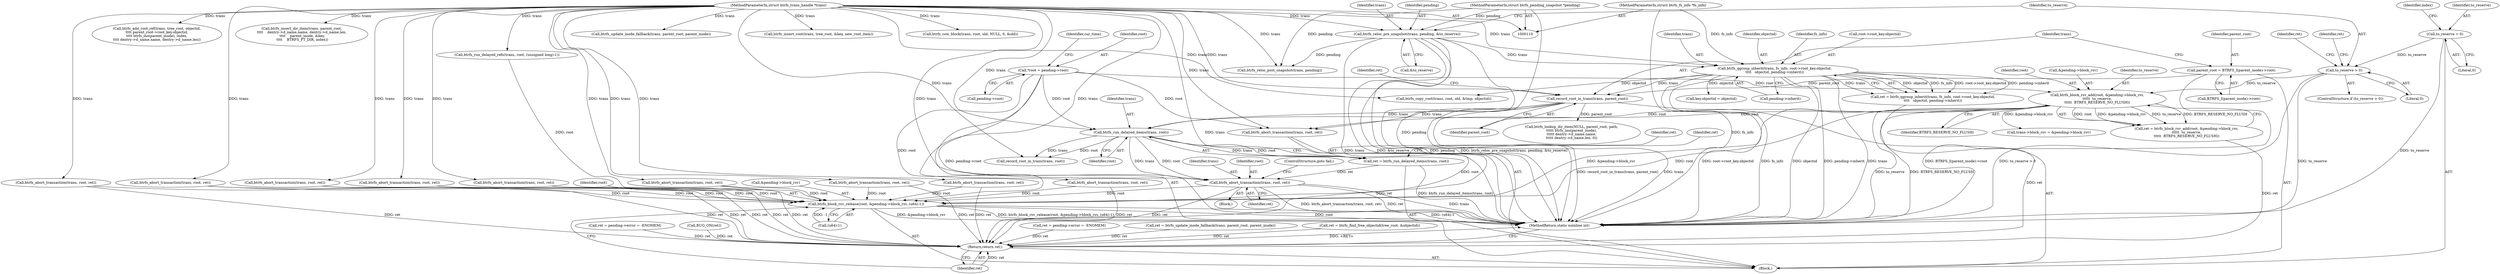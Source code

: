 digraph "0_linux_9c52057c698fb96f8f07e7a4bcf4801a092bda89_2@pointer" {
"1000378" [label="(Call,btrfs_abort_transaction(trans, root, ret))"];
"1000372" [label="(Call,btrfs_run_delayed_items(trans, root))"];
"1000308" [label="(Call,record_root_in_trans(trans, parent_root))"];
"1000236" [label="(Call,btrfs_qgroup_inherit(trans, fs_info, root->root_key.objectid,\n\t\t\t\t   objectid, pending->inherit))"];
"1000205" [label="(Call,btrfs_reloc_pre_snapshot(trans, pending, &to_reserve))"];
"1000111" [label="(MethodParameterIn,struct btrfs_trans_handle *trans)"];
"1000113" [label="(MethodParameterIn,struct btrfs_pending_snapshot *pending)"];
"1000112" [label="(MethodParameterIn,struct btrfs_fs_info *fs_info)"];
"1000302" [label="(Call,parent_root = BTRFS_I(parent_inode)->root)"];
"1000124" [label="(Call,*root = pending->root)"];
"1000217" [label="(Call,btrfs_block_rsv_add(root, &pending->block_rsv,\n\t\t\t\t\t  to_reserve,\n\t\t\t\t\t  BTRFS_RESERVE_NO_FLUSH))"];
"1000211" [label="(Call,to_reserve > 0)"];
"1000144" [label="(Call,to_reserve = 0)"];
"1000370" [label="(Call,ret = btrfs_run_delayed_items(trans, root))"];
"1000769" [label="(Call,btrfs_block_rsv_release(root, &pending->block_rsv, (u64)-1))"];
"1000779" [label="(Return,return ret;)"];
"1000224" [label="(Identifier,BTRFS_RESERVE_NO_FLUSH)"];
"1000124" [label="(Call,*root = pending->root)"];
"1000660" [label="(Call,btrfs_abort_transaction(trans, root, ret))"];
"1000544" [label="(Call,btrfs_abort_transaction(trans, root, ret))"];
"1000744" [label="(Call,btrfs_update_inode_fallback(trans, parent_root, parent_inode))"];
"1000780" [label="(Identifier,ret)"];
"1000257" [label="(Call,key.objectid = objectid)"];
"1000567" [label="(Call,btrfs_insert_root(trans, tree_root, &key, new_root_item))"];
"1000302" [label="(Call,parent_root = BTRFS_I(parent_inode)->root)"];
"1000213" [label="(Literal,0)"];
"1000371" [label="(Identifier,ret)"];
"1000312" [label="(Identifier,ret)"];
"1000612" [label="(Call,btrfs_abort_transaction(trans, root, ret))"];
"1000308" [label="(Call,record_root_in_trans(trans, parent_root))"];
"1000506" [label="(Call,btrfs_cow_block(trans, root, old, NULL, 0, &old))"];
"1000181" [label="(Call,ret = pending->error = -ENOMEM)"];
"1000769" [label="(Call,btrfs_block_rsv_release(root, &pending->block_rsv, (u64)-1))"];
"1000770" [label="(Identifier,root)"];
"1000381" [label="(Identifier,ret)"];
"1000212" [label="(Identifier,to_reserve)"];
"1000677" [label="(Call,btrfs_abort_transaction(trans, root, ret))"];
"1000140" [label="(Identifier,cur_time)"];
"1000217" [label="(Call,btrfs_block_rsv_add(root, &pending->block_rsv,\n\t\t\t\t\t  to_reserve,\n\t\t\t\t\t  BTRFS_RESERVE_NO_FLUSH))"];
"1000144" [label="(Call,to_reserve = 0)"];
"1000715" [label="(Call,btrfs_abort_transaction(trans, root, ret))"];
"1000376" [label="(Identifier,ret)"];
"1000382" [label="(ControlStructure,goto fail;)"];
"1000235" [label="(Identifier,ret)"];
"1000245" [label="(Call,pending->inherit)"];
"1000742" [label="(Call,ret = btrfs_update_inode_fallback(trans, parent_root, parent_inode))"];
"1000530" [label="(Call,btrfs_copy_root(trans, root, old, &tmp, objectid))"];
"1000303" [label="(Identifier,parent_root)"];
"1000779" [label="(Return,return ret;)"];
"1000216" [label="(Identifier,ret)"];
"1000379" [label="(Identifier,trans)"];
"1000190" [label="(Call,ret = btrfs_find_free_objectid(tree_root, &objectid))"];
"1000161" [label="(Call,ret = pending->error = -ENOMEM)"];
"1000114" [label="(Block,)"];
"1000750" [label="(Call,btrfs_abort_transaction(trans, root, ret))"];
"1000309" [label="(Identifier,trans)"];
"1000383" [label="(Call,record_root_in_trans(trans, root))"];
"1000380" [label="(Identifier,root)"];
"1000521" [label="(Call,btrfs_abort_transaction(trans, root, ret))"];
"1000647" [label="(Call,btrfs_abort_transaction(trans, root, ret))"];
"1000377" [label="(Block,)"];
"1000211" [label="(Call,to_reserve > 0)"];
"1000234" [label="(Call,ret = btrfs_qgroup_inherit(trans, fs_info, root->root_key.objectid,\n\t\t\t\t   objectid, pending->inherit))"];
"1000771" [label="(Call,&pending->block_rsv)"];
"1000126" [label="(Call,pending->root)"];
"1000587" [label="(Call,btrfs_add_root_ref(trans, tree_root, objectid,\n\t\t\t\t parent_root->root_key.objectid,\n\t\t\t\t btrfs_ino(parent_inode), index,\n\t\t\t\t dentry->d_name.name, dentry->d_name.len))"];
"1000374" [label="(Identifier,root)"];
"1000363" [label="(Call,btrfs_abort_transaction(trans, root, ret))"];
"1000244" [label="(Identifier,objectid)"];
"1000146" [label="(Literal,0)"];
"1000112" [label="(MethodParameterIn,struct btrfs_fs_info *fs_info)"];
"1000654" [label="(Call,btrfs_reloc_post_snapshot(trans, pending))"];
"1000667" [label="(Call,btrfs_run_delayed_refs(trans, root, (unsigned long)-1))"];
"1000149" [label="(Identifier,index)"];
"1000238" [label="(Identifier,fs_info)"];
"1000223" [label="(Identifier,to_reserve)"];
"1000304" [label="(Call,BTRFS_I(parent_inode)->root)"];
"1000684" [label="(Call,btrfs_insert_dir_item(trans, parent_root,\n\t\t\t\t    dentry->d_name.name, dentry->d_name.len,\n \t\t\t\t    parent_inode, &key,\n \t\t\t\t    BTRFS_FT_DIR, index))"];
"1000207" [label="(Identifier,pending)"];
"1000580" [label="(Call,btrfs_abort_transaction(trans, root, ret))"];
"1000378" [label="(Call,btrfs_abort_transaction(trans, root, ret))"];
"1000239" [label="(Call,root->root_key.objectid)"];
"1000280" [label="(Call,trans->block_rsv = &pending->block_rsv)"];
"1000321" [label="(Call,btrfs_lookup_dir_item(NULL, parent_root, path,\n\t\t\t\t\t btrfs_ino(parent_inode),\n\t\t\t\t\t dentry->d_name.name,\n\t\t\t\t\t dentry->d_name.len, 0))"];
"1000372" [label="(Call,btrfs_run_delayed_items(trans, root))"];
"1000218" [label="(Identifier,root)"];
"1000210" [label="(ControlStructure,if (to_reserve > 0))"];
"1000125" [label="(Identifier,root)"];
"1000219" [label="(Call,&pending->block_rsv)"];
"1000145" [label="(Identifier,to_reserve)"];
"1000205" [label="(Call,btrfs_reloc_pre_snapshot(trans, pending, &to_reserve))"];
"1000236" [label="(Call,btrfs_qgroup_inherit(trans, fs_info, root->root_key.objectid,\n\t\t\t\t   objectid, pending->inherit))"];
"1000781" [label="(MethodReturn,static noinline int)"];
"1000370" [label="(Call,ret = btrfs_run_delayed_items(trans, root))"];
"1000775" [label="(Call,(u64)-1)"];
"1000111" [label="(MethodParameterIn,struct btrfs_trans_handle *trans)"];
"1000373" [label="(Identifier,trans)"];
"1000215" [label="(Call,ret = btrfs_block_rsv_add(root, &pending->block_rsv,\n\t\t\t\t\t  to_reserve,\n\t\t\t\t\t  BTRFS_RESERVE_NO_FLUSH))"];
"1000237" [label="(Identifier,trans)"];
"1000206" [label="(Identifier,trans)"];
"1000113" [label="(MethodParameterIn,struct btrfs_pending_snapshot *pending)"];
"1000317" [label="(Call,BUG_ON(ret))"];
"1000208" [label="(Call,&to_reserve)"];
"1000310" [label="(Identifier,parent_root)"];
"1000378" -> "1000377"  [label="AST: "];
"1000378" -> "1000381"  [label="CFG: "];
"1000379" -> "1000378"  [label="AST: "];
"1000380" -> "1000378"  [label="AST: "];
"1000381" -> "1000378"  [label="AST: "];
"1000382" -> "1000378"  [label="CFG: "];
"1000378" -> "1000781"  [label="DDG: trans"];
"1000378" -> "1000781"  [label="DDG: btrfs_abort_transaction(trans, root, ret)"];
"1000378" -> "1000781"  [label="DDG: ret"];
"1000372" -> "1000378"  [label="DDG: trans"];
"1000372" -> "1000378"  [label="DDG: root"];
"1000111" -> "1000378"  [label="DDG: trans"];
"1000370" -> "1000378"  [label="DDG: ret"];
"1000378" -> "1000769"  [label="DDG: root"];
"1000378" -> "1000779"  [label="DDG: ret"];
"1000372" -> "1000370"  [label="AST: "];
"1000372" -> "1000374"  [label="CFG: "];
"1000373" -> "1000372"  [label="AST: "];
"1000374" -> "1000372"  [label="AST: "];
"1000370" -> "1000372"  [label="CFG: "];
"1000372" -> "1000370"  [label="DDG: trans"];
"1000372" -> "1000370"  [label="DDG: root"];
"1000308" -> "1000372"  [label="DDG: trans"];
"1000111" -> "1000372"  [label="DDG: trans"];
"1000124" -> "1000372"  [label="DDG: root"];
"1000217" -> "1000372"  [label="DDG: root"];
"1000372" -> "1000383"  [label="DDG: trans"];
"1000372" -> "1000383"  [label="DDG: root"];
"1000308" -> "1000114"  [label="AST: "];
"1000308" -> "1000310"  [label="CFG: "];
"1000309" -> "1000308"  [label="AST: "];
"1000310" -> "1000308"  [label="AST: "];
"1000312" -> "1000308"  [label="CFG: "];
"1000308" -> "1000781"  [label="DDG: trans"];
"1000308" -> "1000781"  [label="DDG: record_root_in_trans(trans, parent_root)"];
"1000236" -> "1000308"  [label="DDG: trans"];
"1000111" -> "1000308"  [label="DDG: trans"];
"1000302" -> "1000308"  [label="DDG: parent_root"];
"1000308" -> "1000321"  [label="DDG: parent_root"];
"1000308" -> "1000363"  [label="DDG: trans"];
"1000236" -> "1000234"  [label="AST: "];
"1000236" -> "1000245"  [label="CFG: "];
"1000237" -> "1000236"  [label="AST: "];
"1000238" -> "1000236"  [label="AST: "];
"1000239" -> "1000236"  [label="AST: "];
"1000244" -> "1000236"  [label="AST: "];
"1000245" -> "1000236"  [label="AST: "];
"1000234" -> "1000236"  [label="CFG: "];
"1000236" -> "1000781"  [label="DDG: trans"];
"1000236" -> "1000781"  [label="DDG: root->root_key.objectid"];
"1000236" -> "1000781"  [label="DDG: fs_info"];
"1000236" -> "1000781"  [label="DDG: objectid"];
"1000236" -> "1000781"  [label="DDG: pending->inherit"];
"1000236" -> "1000234"  [label="DDG: objectid"];
"1000236" -> "1000234"  [label="DDG: fs_info"];
"1000236" -> "1000234"  [label="DDG: root->root_key.objectid"];
"1000236" -> "1000234"  [label="DDG: pending->inherit"];
"1000236" -> "1000234"  [label="DDG: trans"];
"1000205" -> "1000236"  [label="DDG: trans"];
"1000111" -> "1000236"  [label="DDG: trans"];
"1000112" -> "1000236"  [label="DDG: fs_info"];
"1000236" -> "1000257"  [label="DDG: objectid"];
"1000236" -> "1000530"  [label="DDG: objectid"];
"1000205" -> "1000114"  [label="AST: "];
"1000205" -> "1000208"  [label="CFG: "];
"1000206" -> "1000205"  [label="AST: "];
"1000207" -> "1000205"  [label="AST: "];
"1000208" -> "1000205"  [label="AST: "];
"1000212" -> "1000205"  [label="CFG: "];
"1000205" -> "1000781"  [label="DDG: trans"];
"1000205" -> "1000781"  [label="DDG: &to_reserve"];
"1000205" -> "1000781"  [label="DDG: pending"];
"1000205" -> "1000781"  [label="DDG: btrfs_reloc_pre_snapshot(trans, pending, &to_reserve)"];
"1000111" -> "1000205"  [label="DDG: trans"];
"1000113" -> "1000205"  [label="DDG: pending"];
"1000205" -> "1000654"  [label="DDG: pending"];
"1000111" -> "1000110"  [label="AST: "];
"1000111" -> "1000781"  [label="DDG: trans"];
"1000111" -> "1000363"  [label="DDG: trans"];
"1000111" -> "1000383"  [label="DDG: trans"];
"1000111" -> "1000506"  [label="DDG: trans"];
"1000111" -> "1000521"  [label="DDG: trans"];
"1000111" -> "1000530"  [label="DDG: trans"];
"1000111" -> "1000544"  [label="DDG: trans"];
"1000111" -> "1000567"  [label="DDG: trans"];
"1000111" -> "1000580"  [label="DDG: trans"];
"1000111" -> "1000587"  [label="DDG: trans"];
"1000111" -> "1000612"  [label="DDG: trans"];
"1000111" -> "1000647"  [label="DDG: trans"];
"1000111" -> "1000654"  [label="DDG: trans"];
"1000111" -> "1000660"  [label="DDG: trans"];
"1000111" -> "1000667"  [label="DDG: trans"];
"1000111" -> "1000677"  [label="DDG: trans"];
"1000111" -> "1000684"  [label="DDG: trans"];
"1000111" -> "1000715"  [label="DDG: trans"];
"1000111" -> "1000744"  [label="DDG: trans"];
"1000111" -> "1000750"  [label="DDG: trans"];
"1000113" -> "1000110"  [label="AST: "];
"1000113" -> "1000781"  [label="DDG: pending"];
"1000113" -> "1000654"  [label="DDG: pending"];
"1000112" -> "1000110"  [label="AST: "];
"1000112" -> "1000781"  [label="DDG: fs_info"];
"1000302" -> "1000114"  [label="AST: "];
"1000302" -> "1000304"  [label="CFG: "];
"1000303" -> "1000302"  [label="AST: "];
"1000304" -> "1000302"  [label="AST: "];
"1000309" -> "1000302"  [label="CFG: "];
"1000302" -> "1000781"  [label="DDG: BTRFS_I(parent_inode)->root"];
"1000124" -> "1000114"  [label="AST: "];
"1000124" -> "1000126"  [label="CFG: "];
"1000125" -> "1000124"  [label="AST: "];
"1000126" -> "1000124"  [label="AST: "];
"1000140" -> "1000124"  [label="CFG: "];
"1000124" -> "1000781"  [label="DDG: pending->root"];
"1000124" -> "1000217"  [label="DDG: root"];
"1000124" -> "1000363"  [label="DDG: root"];
"1000124" -> "1000769"  [label="DDG: root"];
"1000217" -> "1000215"  [label="AST: "];
"1000217" -> "1000224"  [label="CFG: "];
"1000218" -> "1000217"  [label="AST: "];
"1000219" -> "1000217"  [label="AST: "];
"1000223" -> "1000217"  [label="AST: "];
"1000224" -> "1000217"  [label="AST: "];
"1000215" -> "1000217"  [label="CFG: "];
"1000217" -> "1000781"  [label="DDG: to_reserve"];
"1000217" -> "1000781"  [label="DDG: BTRFS_RESERVE_NO_FLUSH"];
"1000217" -> "1000215"  [label="DDG: root"];
"1000217" -> "1000215"  [label="DDG: &pending->block_rsv"];
"1000217" -> "1000215"  [label="DDG: to_reserve"];
"1000217" -> "1000215"  [label="DDG: BTRFS_RESERVE_NO_FLUSH"];
"1000211" -> "1000217"  [label="DDG: to_reserve"];
"1000217" -> "1000280"  [label="DDG: &pending->block_rsv"];
"1000217" -> "1000363"  [label="DDG: root"];
"1000217" -> "1000769"  [label="DDG: root"];
"1000217" -> "1000769"  [label="DDG: &pending->block_rsv"];
"1000211" -> "1000210"  [label="AST: "];
"1000211" -> "1000213"  [label="CFG: "];
"1000212" -> "1000211"  [label="AST: "];
"1000213" -> "1000211"  [label="AST: "];
"1000216" -> "1000211"  [label="CFG: "];
"1000235" -> "1000211"  [label="CFG: "];
"1000211" -> "1000781"  [label="DDG: to_reserve"];
"1000211" -> "1000781"  [label="DDG: to_reserve > 0"];
"1000144" -> "1000211"  [label="DDG: to_reserve"];
"1000144" -> "1000114"  [label="AST: "];
"1000144" -> "1000146"  [label="CFG: "];
"1000145" -> "1000144"  [label="AST: "];
"1000146" -> "1000144"  [label="AST: "];
"1000149" -> "1000144"  [label="CFG: "];
"1000144" -> "1000781"  [label="DDG: to_reserve"];
"1000370" -> "1000114"  [label="AST: "];
"1000371" -> "1000370"  [label="AST: "];
"1000376" -> "1000370"  [label="CFG: "];
"1000370" -> "1000781"  [label="DDG: btrfs_run_delayed_items(trans, root)"];
"1000769" -> "1000114"  [label="AST: "];
"1000769" -> "1000775"  [label="CFG: "];
"1000770" -> "1000769"  [label="AST: "];
"1000771" -> "1000769"  [label="AST: "];
"1000775" -> "1000769"  [label="AST: "];
"1000780" -> "1000769"  [label="CFG: "];
"1000769" -> "1000781"  [label="DDG: btrfs_block_rsv_release(root, &pending->block_rsv, (u64)-1)"];
"1000769" -> "1000781"  [label="DDG: root"];
"1000769" -> "1000781"  [label="DDG: (u64)-1"];
"1000769" -> "1000781"  [label="DDG: &pending->block_rsv"];
"1000677" -> "1000769"  [label="DDG: root"];
"1000660" -> "1000769"  [label="DDG: root"];
"1000544" -> "1000769"  [label="DDG: root"];
"1000715" -> "1000769"  [label="DDG: root"];
"1000580" -> "1000769"  [label="DDG: root"];
"1000521" -> "1000769"  [label="DDG: root"];
"1000667" -> "1000769"  [label="DDG: root"];
"1000612" -> "1000769"  [label="DDG: root"];
"1000363" -> "1000769"  [label="DDG: root"];
"1000647" -> "1000769"  [label="DDG: root"];
"1000750" -> "1000769"  [label="DDG: root"];
"1000775" -> "1000769"  [label="DDG: -1"];
"1000779" -> "1000114"  [label="AST: "];
"1000779" -> "1000780"  [label="CFG: "];
"1000780" -> "1000779"  [label="AST: "];
"1000781" -> "1000779"  [label="CFG: "];
"1000779" -> "1000781"  [label="DDG: <RET>"];
"1000780" -> "1000779"  [label="DDG: ret"];
"1000181" -> "1000779"  [label="DDG: ret"];
"1000647" -> "1000779"  [label="DDG: ret"];
"1000660" -> "1000779"  [label="DDG: ret"];
"1000521" -> "1000779"  [label="DDG: ret"];
"1000317" -> "1000779"  [label="DDG: ret"];
"1000750" -> "1000779"  [label="DDG: ret"];
"1000612" -> "1000779"  [label="DDG: ret"];
"1000161" -> "1000779"  [label="DDG: ret"];
"1000677" -> "1000779"  [label="DDG: ret"];
"1000580" -> "1000779"  [label="DDG: ret"];
"1000363" -> "1000779"  [label="DDG: ret"];
"1000742" -> "1000779"  [label="DDG: ret"];
"1000715" -> "1000779"  [label="DDG: ret"];
"1000544" -> "1000779"  [label="DDG: ret"];
"1000190" -> "1000779"  [label="DDG: ret"];
"1000215" -> "1000779"  [label="DDG: ret"];
"1000234" -> "1000779"  [label="DDG: ret"];
}

